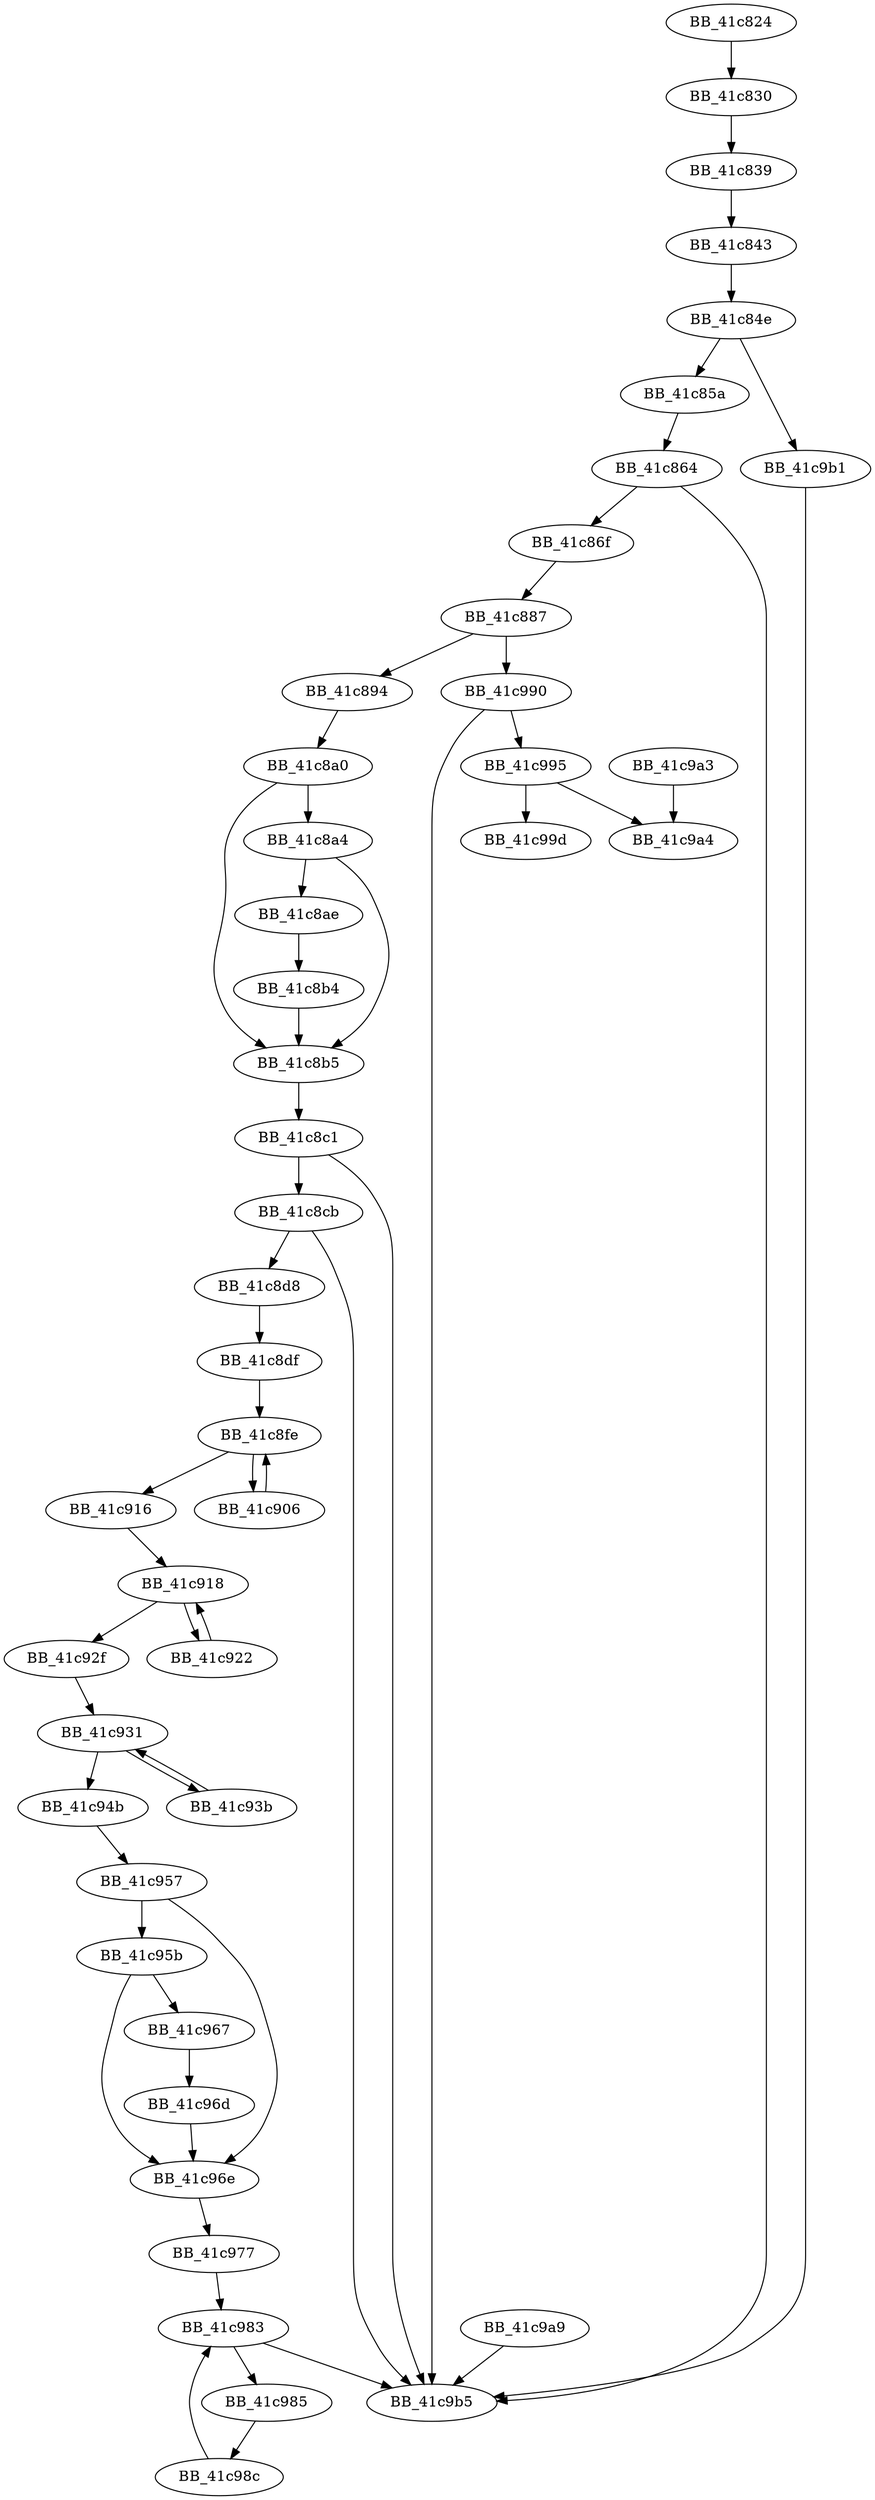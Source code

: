 DiGraph __setmbcp{
BB_41c824->BB_41c830
BB_41c830->BB_41c839
BB_41c839->BB_41c843
BB_41c843->BB_41c84e
BB_41c84e->BB_41c85a
BB_41c84e->BB_41c9b1
BB_41c85a->BB_41c864
BB_41c864->BB_41c86f
BB_41c864->BB_41c9b5
BB_41c86f->BB_41c887
BB_41c887->BB_41c894
BB_41c887->BB_41c990
BB_41c894->BB_41c8a0
BB_41c8a0->BB_41c8a4
BB_41c8a0->BB_41c8b5
BB_41c8a4->BB_41c8ae
BB_41c8a4->BB_41c8b5
BB_41c8ae->BB_41c8b4
BB_41c8b4->BB_41c8b5
BB_41c8b5->BB_41c8c1
BB_41c8c1->BB_41c8cb
BB_41c8c1->BB_41c9b5
BB_41c8cb->BB_41c8d8
BB_41c8cb->BB_41c9b5
BB_41c8d8->BB_41c8df
BB_41c8df->BB_41c8fe
BB_41c8fe->BB_41c906
BB_41c8fe->BB_41c916
BB_41c906->BB_41c8fe
BB_41c916->BB_41c918
BB_41c918->BB_41c922
BB_41c918->BB_41c92f
BB_41c922->BB_41c918
BB_41c92f->BB_41c931
BB_41c931->BB_41c93b
BB_41c931->BB_41c94b
BB_41c93b->BB_41c931
BB_41c94b->BB_41c957
BB_41c957->BB_41c95b
BB_41c957->BB_41c96e
BB_41c95b->BB_41c967
BB_41c95b->BB_41c96e
BB_41c967->BB_41c96d
BB_41c96d->BB_41c96e
BB_41c96e->BB_41c977
BB_41c977->BB_41c983
BB_41c983->BB_41c985
BB_41c983->BB_41c9b5
BB_41c985->BB_41c98c
BB_41c98c->BB_41c983
BB_41c990->BB_41c995
BB_41c990->BB_41c9b5
BB_41c995->BB_41c99d
BB_41c995->BB_41c9a4
BB_41c9a3->BB_41c9a4
BB_41c9a9->BB_41c9b5
BB_41c9b1->BB_41c9b5
}
